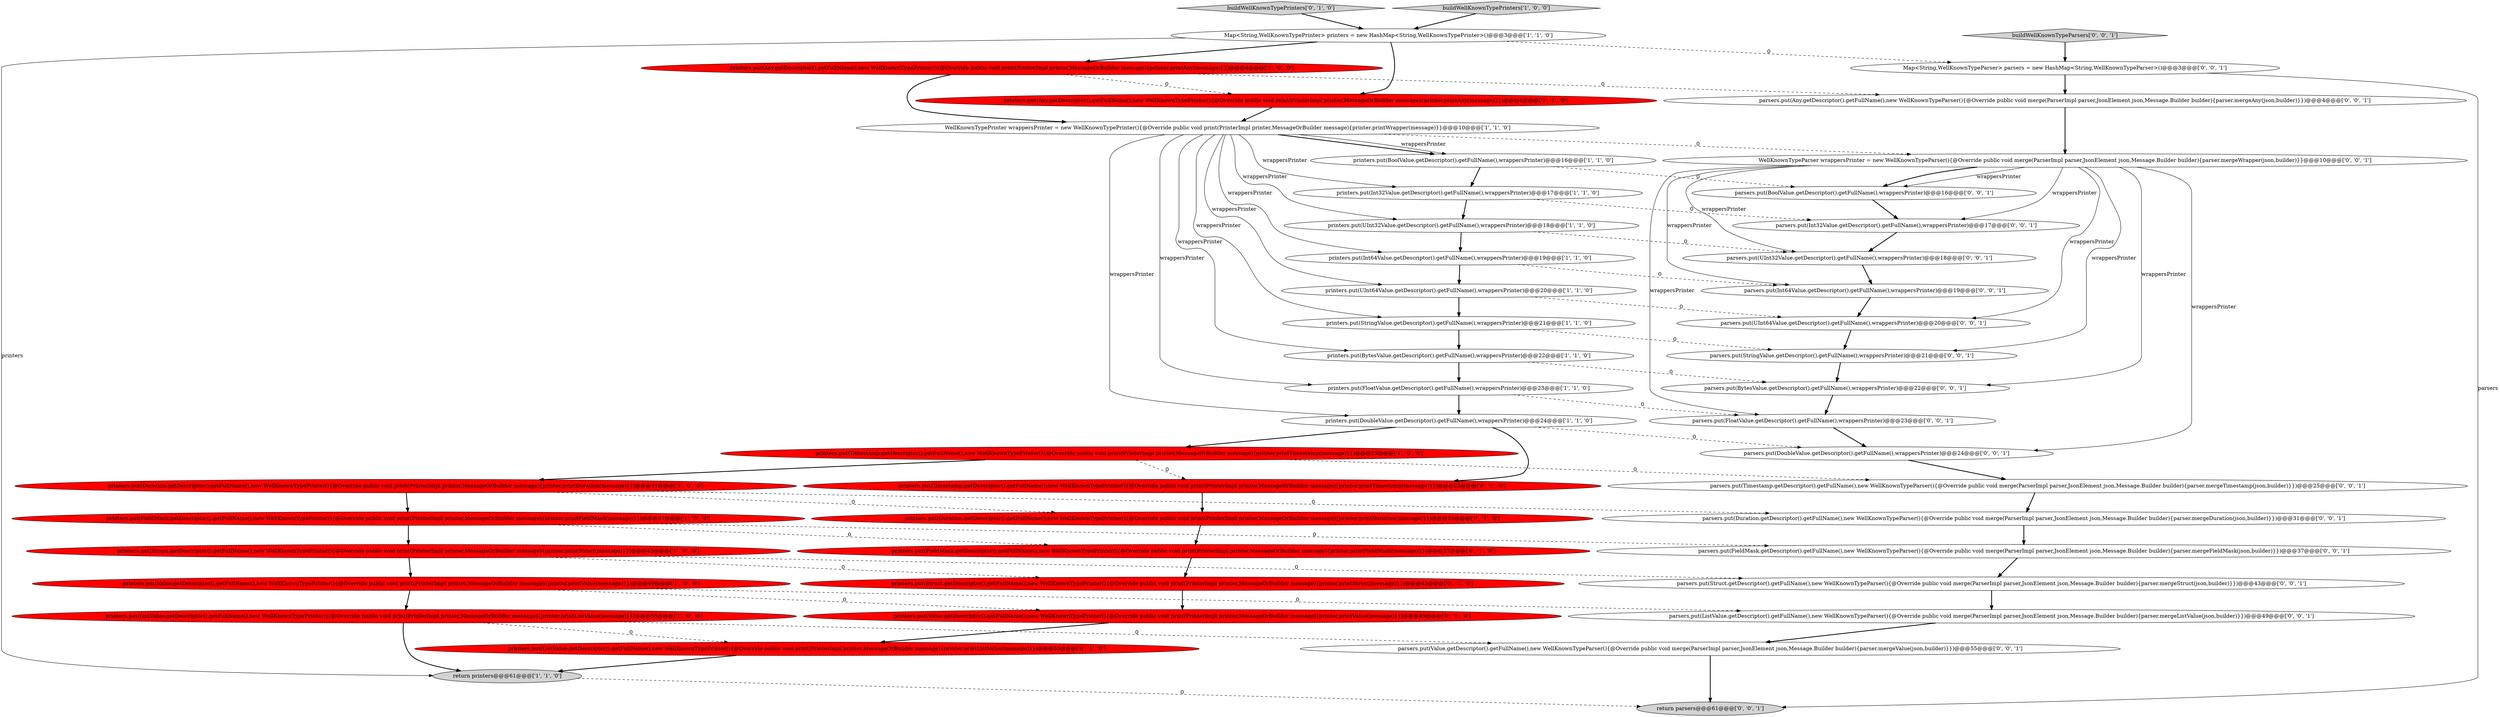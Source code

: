 digraph {
4 [style = filled, label = "printers.put(ListValue.getDescriptor().getFullName(),new WellKnownTypePrinter(){@Override public void print(PrinterImpl printer,MessageOrBuilder message){printer.printListValue(message)}})@@@55@@@['1', '0', '0']", fillcolor = red, shape = ellipse image = "AAA1AAABBB1BBB"];
27 [style = filled, label = "printers.put(ListValue.getDescriptor().getFullName(),new WellKnownTypePrinter(){@Override public void print(PrinterImpl printer,MessageOrBuilder message){printer.printListValue(message)}})@@@55@@@['0', '1', '0']", fillcolor = red, shape = ellipse image = "AAA1AAABBB2BBB"];
10 [style = filled, label = "return printers@@@61@@@['1', '1', '0']", fillcolor = lightgray, shape = ellipse image = "AAA0AAABBB1BBB"];
12 [style = filled, label = "Map<String,WellKnownTypePrinter> printers = new HashMap<String,WellKnownTypePrinter>()@@@3@@@['1', '1', '0']", fillcolor = white, shape = ellipse image = "AAA0AAABBB1BBB"];
29 [style = filled, label = "parsers.put(Any.getDescriptor().getFullName(),new WellKnownTypeParser(){@Override public void merge(ParserImpl parser,JsonElement json,Message.Builder builder){parser.mergeAny(json,builder)}})@@@4@@@['0', '0', '1']", fillcolor = white, shape = ellipse image = "AAA0AAABBB3BBB"];
30 [style = filled, label = "parsers.put(Duration.getDescriptor().getFullName(),new WellKnownTypeParser(){@Override public void merge(ParserImpl parser,JsonElement json,Message.Builder builder){parser.mergeDuration(json,builder)}})@@@31@@@['0', '0', '1']", fillcolor = white, shape = ellipse image = "AAA0AAABBB3BBB"];
36 [style = filled, label = "parsers.put(Value.getDescriptor().getFullName(),new WellKnownTypeParser(){@Override public void merge(ParserImpl parser,JsonElement json,Message.Builder builder){parser.mergeValue(json,builder)}})@@@55@@@['0', '0', '1']", fillcolor = white, shape = ellipse image = "AAA0AAABBB3BBB"];
41 [style = filled, label = "parsers.put(Int64Value.getDescriptor().getFullName(),wrappersPrinter)@@@19@@@['0', '0', '1']", fillcolor = white, shape = ellipse image = "AAA0AAABBB3BBB"];
47 [style = filled, label = "parsers.put(FieldMask.getDescriptor().getFullName(),new WellKnownTypeParser(){@Override public void merge(ParserImpl parser,JsonElement json,Message.Builder builder){parser.mergeFieldMask(json,builder)}})@@@37@@@['0', '0', '1']", fillcolor = white, shape = ellipse image = "AAA0AAABBB3BBB"];
20 [style = filled, label = "printers.put(Value.getDescriptor().getFullName(),new WellKnownTypePrinter(){@Override public void print(PrinterImpl printer,MessageOrBuilder message){printer.printValue(message)}})@@@49@@@['0', '1', '0']", fillcolor = red, shape = ellipse image = "AAA1AAABBB2BBB"];
45 [style = filled, label = "parsers.put(Int32Value.getDescriptor().getFullName(),wrappersPrinter)@@@17@@@['0', '0', '1']", fillcolor = white, shape = ellipse image = "AAA0AAABBB3BBB"];
44 [style = filled, label = "parsers.put(UInt32Value.getDescriptor().getFullName(),wrappersPrinter)@@@18@@@['0', '0', '1']", fillcolor = white, shape = ellipse image = "AAA0AAABBB3BBB"];
3 [style = filled, label = "printers.put(BytesValue.getDescriptor().getFullName(),wrappersPrinter)@@@22@@@['1', '1', '0']", fillcolor = white, shape = ellipse image = "AAA0AAABBB1BBB"];
22 [style = filled, label = "printers.put(Any.getDescriptor().getFullName(),new WellKnownTypePrinter(){@Override public void print(PrinterImpl printer,MessageOrBuilder message){printer.printAny(message)}})@@@4@@@['0', '1', '0']", fillcolor = red, shape = ellipse image = "AAA1AAABBB2BBB"];
43 [style = filled, label = "parsers.put(BoolValue.getDescriptor().getFullName(),wrappersPrinter)@@@16@@@['0', '0', '1']", fillcolor = white, shape = ellipse image = "AAA0AAABBB3BBB"];
42 [style = filled, label = "parsers.put(Struct.getDescriptor().getFullName(),new WellKnownTypeParser(){@Override public void merge(ParserImpl parser,JsonElement json,Message.Builder builder){parser.mergeStruct(json,builder)}})@@@43@@@['0', '0', '1']", fillcolor = white, shape = ellipse image = "AAA0AAABBB3BBB"];
38 [style = filled, label = "parsers.put(FloatValue.getDescriptor().getFullName(),wrappersPrinter)@@@23@@@['0', '0', '1']", fillcolor = white, shape = ellipse image = "AAA0AAABBB3BBB"];
28 [style = filled, label = "Map<String,WellKnownTypeParser> parsers = new HashMap<String,WellKnownTypeParser>()@@@3@@@['0', '0', '1']", fillcolor = white, shape = ellipse image = "AAA0AAABBB3BBB"];
39 [style = filled, label = "parsers.put(StringValue.getDescriptor().getFullName(),wrappersPrinter)@@@21@@@['0', '0', '1']", fillcolor = white, shape = ellipse image = "AAA0AAABBB3BBB"];
1 [style = filled, label = "printers.put(Struct.getDescriptor().getFullName(),new WellKnownTypePrinter(){@Override public void print(PrinterImpl printer,MessageOrBuilder message){printer.printStruct(message)}})@@@43@@@['1', '0', '0']", fillcolor = red, shape = ellipse image = "AAA1AAABBB1BBB"];
21 [style = filled, label = "buildWellKnownTypePrinters['0', '1', '0']", fillcolor = lightgray, shape = diamond image = "AAA0AAABBB2BBB"];
13 [style = filled, label = "printers.put(Any.getDescriptor().getFullName(),new WellKnownTypePrinter(){@Override public void print(PrinterImpl printer,MessageOrBuilder message){printer.printAny(message)}})@@@4@@@['1', '0', '0']", fillcolor = red, shape = ellipse image = "AAA1AAABBB1BBB"];
25 [style = filled, label = "printers.put(FieldMask.getDescriptor().getFullName(),new WellKnownTypePrinter(){@Override public void print(PrinterImpl printer,MessageOrBuilder message){printer.printFieldMask(message)}})@@@37@@@['0', '1', '0']", fillcolor = red, shape = ellipse image = "AAA1AAABBB2BBB"];
24 [style = filled, label = "printers.put(Struct.getDescriptor().getFullName(),new WellKnownTypePrinter(){@Override public void print(PrinterImpl printer,MessageOrBuilder message){printer.printStruct(message)}})@@@43@@@['0', '1', '0']", fillcolor = red, shape = ellipse image = "AAA1AAABBB2BBB"];
0 [style = filled, label = "WellKnownTypePrinter wrappersPrinter = new WellKnownTypePrinter(){@Override public void print(PrinterImpl printer,MessageOrBuilder message){printer.printWrapper(message)}}@@@10@@@['1', '1', '0']", fillcolor = white, shape = ellipse image = "AAA0AAABBB1BBB"];
16 [style = filled, label = "buildWellKnownTypePrinters['1', '0', '0']", fillcolor = lightgray, shape = diamond image = "AAA0AAABBB1BBB"];
37 [style = filled, label = "parsers.put(ListValue.getDescriptor().getFullName(),new WellKnownTypeParser(){@Override public void merge(ParserImpl parser,JsonElement json,Message.Builder builder){parser.mergeListValue(json,builder)}})@@@49@@@['0', '0', '1']", fillcolor = white, shape = ellipse image = "AAA0AAABBB3BBB"];
14 [style = filled, label = "printers.put(Value.getDescriptor().getFullName(),new WellKnownTypePrinter(){@Override public void print(PrinterImpl printer,MessageOrBuilder message){printer.printValue(message)}})@@@49@@@['1', '0', '0']", fillcolor = red, shape = ellipse image = "AAA1AAABBB1BBB"];
31 [style = filled, label = "parsers.put(DoubleValue.getDescriptor().getFullName(),wrappersPrinter)@@@24@@@['0', '0', '1']", fillcolor = white, shape = ellipse image = "AAA0AAABBB3BBB"];
18 [style = filled, label = "printers.put(UInt32Value.getDescriptor().getFullName(),wrappersPrinter)@@@18@@@['1', '1', '0']", fillcolor = white, shape = ellipse image = "AAA0AAABBB1BBB"];
5 [style = filled, label = "printers.put(BoolValue.getDescriptor().getFullName(),wrappersPrinter)@@@16@@@['1', '1', '0']", fillcolor = white, shape = ellipse image = "AAA0AAABBB1BBB"];
2 [style = filled, label = "printers.put(StringValue.getDescriptor().getFullName(),wrappersPrinter)@@@21@@@['1', '1', '0']", fillcolor = white, shape = ellipse image = "AAA0AAABBB1BBB"];
32 [style = filled, label = "parsers.put(BytesValue.getDescriptor().getFullName(),wrappersPrinter)@@@22@@@['0', '0', '1']", fillcolor = white, shape = ellipse image = "AAA0AAABBB3BBB"];
40 [style = filled, label = "return parsers@@@61@@@['0', '0', '1']", fillcolor = lightgray, shape = ellipse image = "AAA0AAABBB3BBB"];
11 [style = filled, label = "printers.put(UInt64Value.getDescriptor().getFullName(),wrappersPrinter)@@@20@@@['1', '1', '0']", fillcolor = white, shape = ellipse image = "AAA0AAABBB1BBB"];
8 [style = filled, label = "printers.put(Timestamp.getDescriptor().getFullName(),new WellKnownTypePrinter(){@Override public void print(PrinterImpl printer,MessageOrBuilder message){printer.printTimestamp(message)}})@@@25@@@['1', '0', '0']", fillcolor = red, shape = ellipse image = "AAA1AAABBB1BBB"];
6 [style = filled, label = "printers.put(FloatValue.getDescriptor().getFullName(),wrappersPrinter)@@@23@@@['1', '1', '0']", fillcolor = white, shape = ellipse image = "AAA0AAABBB1BBB"];
19 [style = filled, label = "printers.put(DoubleValue.getDescriptor().getFullName(),wrappersPrinter)@@@24@@@['1', '1', '0']", fillcolor = white, shape = ellipse image = "AAA0AAABBB1BBB"];
34 [style = filled, label = "parsers.put(UInt64Value.getDescriptor().getFullName(),wrappersPrinter)@@@20@@@['0', '0', '1']", fillcolor = white, shape = ellipse image = "AAA0AAABBB3BBB"];
33 [style = filled, label = "parsers.put(Timestamp.getDescriptor().getFullName(),new WellKnownTypeParser(){@Override public void merge(ParserImpl parser,JsonElement json,Message.Builder builder){parser.mergeTimestamp(json,builder)}})@@@25@@@['0', '0', '1']", fillcolor = white, shape = ellipse image = "AAA0AAABBB3BBB"];
23 [style = filled, label = "printers.put(Duration.getDescriptor().getFullName(),new WellKnownTypePrinter(){@Override public void print(PrinterImpl printer,MessageOrBuilder message){printer.printDuration(message)}})@@@31@@@['0', '1', '0']", fillcolor = red, shape = ellipse image = "AAA1AAABBB2BBB"];
46 [style = filled, label = "WellKnownTypeParser wrappersPrinter = new WellKnownTypeParser(){@Override public void merge(ParserImpl parser,JsonElement json,Message.Builder builder){parser.mergeWrapper(json,builder)}}@@@10@@@['0', '0', '1']", fillcolor = white, shape = ellipse image = "AAA0AAABBB3BBB"];
9 [style = filled, label = "printers.put(Int64Value.getDescriptor().getFullName(),wrappersPrinter)@@@19@@@['1', '1', '0']", fillcolor = white, shape = ellipse image = "AAA0AAABBB1BBB"];
26 [style = filled, label = "printers.put(Timestamp.getDescriptor().getFullName(),new WellKnownTypePrinter(){@Override public void print(PrinterImpl printer,MessageOrBuilder message){printer.printTimestamp(message)}})@@@25@@@['0', '1', '0']", fillcolor = red, shape = ellipse image = "AAA1AAABBB2BBB"];
35 [style = filled, label = "buildWellKnownTypeParsers['0', '0', '1']", fillcolor = lightgray, shape = diamond image = "AAA0AAABBB3BBB"];
15 [style = filled, label = "printers.put(Duration.getDescriptor().getFullName(),new WellKnownTypePrinter(){@Override public void print(PrinterImpl printer,MessageOrBuilder message){printer.printDuration(message)}})@@@31@@@['1', '0', '0']", fillcolor = red, shape = ellipse image = "AAA1AAABBB1BBB"];
17 [style = filled, label = "printers.put(FieldMask.getDescriptor().getFullName(),new WellKnownTypePrinter(){@Override public void print(PrinterImpl printer,MessageOrBuilder message){printer.printFieldMask(message)}})@@@37@@@['1', '0', '0']", fillcolor = red, shape = ellipse image = "AAA1AAABBB1BBB"];
7 [style = filled, label = "printers.put(Int32Value.getDescriptor().getFullName(),wrappersPrinter)@@@17@@@['1', '1', '0']", fillcolor = white, shape = ellipse image = "AAA0AAABBB1BBB"];
1->42 [style = dashed, label="0"];
9->11 [style = bold, label=""];
8->33 [style = dashed, label="0"];
14->20 [style = dashed, label="0"];
6->38 [style = dashed, label="0"];
46->41 [style = solid, label="wrappersPrinter"];
38->31 [style = bold, label=""];
0->2 [style = solid, label="wrappersPrinter"];
20->27 [style = bold, label=""];
17->47 [style = dashed, label="0"];
15->17 [style = bold, label=""];
22->0 [style = bold, label=""];
4->36 [style = dashed, label="0"];
29->46 [style = bold, label=""];
9->41 [style = dashed, label="0"];
12->22 [style = bold, label=""];
46->38 [style = solid, label="wrappersPrinter"];
23->25 [style = bold, label=""];
37->36 [style = bold, label=""];
13->29 [style = dashed, label="0"];
15->30 [style = dashed, label="0"];
0->9 [style = solid, label="wrappersPrinter"];
43->45 [style = bold, label=""];
24->20 [style = bold, label=""];
35->28 [style = bold, label=""];
25->24 [style = bold, label=""];
0->11 [style = solid, label="wrappersPrinter"];
1->24 [style = dashed, label="0"];
5->43 [style = dashed, label="0"];
19->26 [style = bold, label=""];
31->33 [style = bold, label=""];
0->19 [style = solid, label="wrappersPrinter"];
2->39 [style = dashed, label="0"];
44->41 [style = bold, label=""];
18->9 [style = bold, label=""];
46->34 [style = solid, label="wrappersPrinter"];
33->30 [style = bold, label=""];
5->7 [style = bold, label=""];
30->47 [style = bold, label=""];
3->32 [style = dashed, label="0"];
46->45 [style = solid, label="wrappersPrinter"];
13->0 [style = bold, label=""];
14->4 [style = bold, label=""];
46->43 [style = bold, label=""];
28->40 [style = solid, label="parsers"];
4->10 [style = bold, label=""];
28->29 [style = bold, label=""];
42->37 [style = bold, label=""];
36->40 [style = bold, label=""];
14->37 [style = dashed, label="0"];
8->15 [style = bold, label=""];
17->1 [style = bold, label=""];
47->42 [style = bold, label=""];
11->34 [style = dashed, label="0"];
2->3 [style = bold, label=""];
4->27 [style = dashed, label="0"];
3->6 [style = bold, label=""];
12->10 [style = solid, label="printers"];
45->44 [style = bold, label=""];
17->25 [style = dashed, label="0"];
21->12 [style = bold, label=""];
12->13 [style = bold, label=""];
18->44 [style = dashed, label="0"];
10->40 [style = dashed, label="0"];
7->45 [style = dashed, label="0"];
27->10 [style = bold, label=""];
34->39 [style = bold, label=""];
39->32 [style = bold, label=""];
46->44 [style = solid, label="wrappersPrinter"];
7->18 [style = bold, label=""];
0->3 [style = solid, label="wrappersPrinter"];
0->46 [style = dashed, label="0"];
0->18 [style = solid, label="wrappersPrinter"];
41->34 [style = bold, label=""];
46->31 [style = solid, label="wrappersPrinter"];
46->32 [style = solid, label="wrappersPrinter"];
0->5 [style = bold, label=""];
8->26 [style = dashed, label="0"];
0->6 [style = solid, label="wrappersPrinter"];
19->31 [style = dashed, label="0"];
0->7 [style = solid, label="wrappersPrinter"];
15->23 [style = dashed, label="0"];
6->19 [style = bold, label=""];
11->2 [style = bold, label=""];
19->8 [style = bold, label=""];
32->38 [style = bold, label=""];
46->43 [style = solid, label="wrappersPrinter"];
12->28 [style = dashed, label="0"];
26->23 [style = bold, label=""];
46->39 [style = solid, label="wrappersPrinter"];
1->14 [style = bold, label=""];
0->5 [style = solid, label="wrappersPrinter"];
13->22 [style = dashed, label="0"];
16->12 [style = bold, label=""];
}

